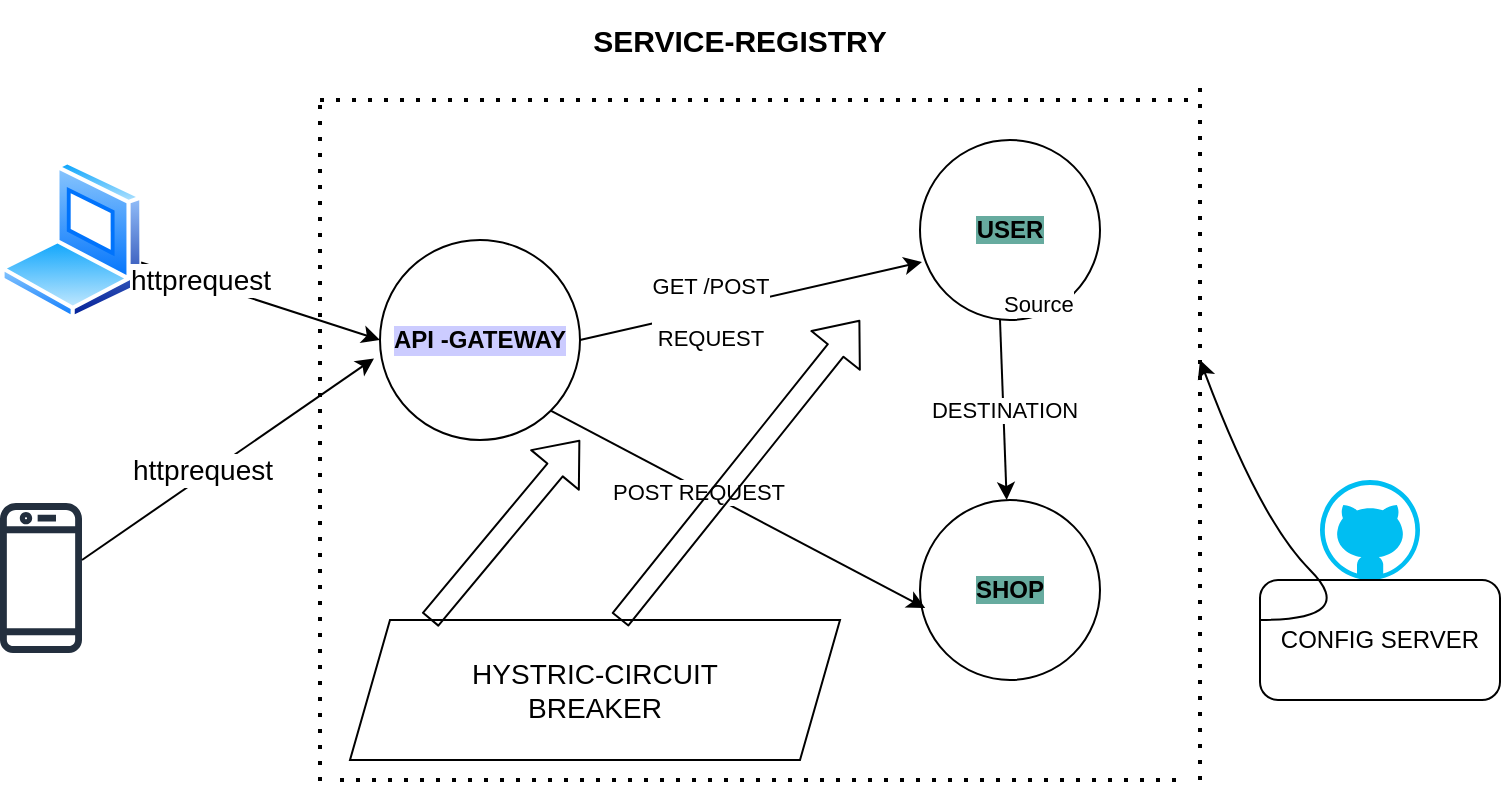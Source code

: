 <mxfile version="15.2.7" type="device"><diagram id="9aidui9EBrK1GS2o1YG6" name="Page-1"><mxGraphModel dx="865" dy="506" grid="1" gridSize="10" guides="1" tooltips="1" connect="1" arrows="1" fold="1" page="1" pageScale="1" pageWidth="850" pageHeight="1100" math="0" shadow="0"><root><mxCell id="0"/><mxCell id="1" parent="0"/><mxCell id="B5fSGntpK0AhVllVlxoI-1" value="&lt;b style=&quot;background-color: rgb(103 , 171 , 159)&quot;&gt;USER&lt;/b&gt;" style="ellipse;whiteSpace=wrap;html=1;aspect=fixed;" vertex="1" parent="1"><mxGeometry x="500" y="150" width="90" height="90" as="geometry"/></mxCell><mxCell id="B5fSGntpK0AhVllVlxoI-2" value="&lt;b style=&quot;background-color: rgb(103 , 171 , 159)&quot;&gt;SHOP&lt;/b&gt;" style="ellipse;whiteSpace=wrap;html=1;aspect=fixed;" vertex="1" parent="1"><mxGeometry x="500" y="330" width="90" height="90" as="geometry"/></mxCell><mxCell id="B5fSGntpK0AhVllVlxoI-3" value="&lt;b&gt;API -GATEWAY&lt;/b&gt;" style="ellipse;whiteSpace=wrap;html=1;aspect=fixed;labelBackgroundColor=#CCCCFF;" vertex="1" parent="1"><mxGeometry x="230" y="200" width="100" height="100" as="geometry"/></mxCell><mxCell id="B5fSGntpK0AhVllVlxoI-4" value="" style="endArrow=classic;html=1;" edge="1" parent="1"><mxGeometry width="50" height="50" relative="1" as="geometry"><mxPoint x="330" y="250" as="sourcePoint"/><mxPoint x="501" y="211" as="targetPoint"/></mxGeometry></mxCell><mxCell id="B5fSGntpK0AhVllVlxoI-25" value="GET /POST &lt;br&gt;&lt;br&gt;REQUEST" style="edgeLabel;html=1;align=center;verticalAlign=middle;resizable=0;points=[];" vertex="1" connectable="0" parent="B5fSGntpK0AhVllVlxoI-4"><mxGeometry x="-0.243" y="-1" relative="1" as="geometry"><mxPoint as="offset"/></mxGeometry></mxCell><mxCell id="B5fSGntpK0AhVllVlxoI-5" value="" style="endArrow=classic;html=1;entryX=0.029;entryY=0.6;entryDx=0;entryDy=0;entryPerimeter=0;exitX=1;exitY=1;exitDx=0;exitDy=0;" edge="1" parent="1" source="B5fSGntpK0AhVllVlxoI-3" target="B5fSGntpK0AhVllVlxoI-2"><mxGeometry width="50" height="50" relative="1" as="geometry"><mxPoint x="320" y="290" as="sourcePoint"/><mxPoint x="370" y="240" as="targetPoint"/></mxGeometry></mxCell><mxCell id="B5fSGntpK0AhVllVlxoI-26" value="POST REQUEST&lt;br&gt;" style="edgeLabel;html=1;align=center;verticalAlign=middle;resizable=0;points=[];" vertex="1" connectable="0" parent="B5fSGntpK0AhVllVlxoI-5"><mxGeometry x="-0.206" y="-1" relative="1" as="geometry"><mxPoint as="offset"/></mxGeometry></mxCell><mxCell id="B5fSGntpK0AhVllVlxoI-7" value="" style="endArrow=none;dashed=1;html=1;dashPattern=1 3;strokeWidth=2;" edge="1" parent="1"><mxGeometry width="50" height="50" relative="1" as="geometry"><mxPoint x="200" y="130" as="sourcePoint"/><mxPoint x="640" y="130" as="targetPoint"/></mxGeometry></mxCell><mxCell id="B5fSGntpK0AhVllVlxoI-8" value="" style="endArrow=none;dashed=1;html=1;dashPattern=1 3;strokeWidth=2;" edge="1" parent="1"><mxGeometry width="50" height="50" relative="1" as="geometry"><mxPoint x="200" y="470.552" as="sourcePoint"/><mxPoint x="200" y="130" as="targetPoint"/></mxGeometry></mxCell><mxCell id="B5fSGntpK0AhVllVlxoI-9" value="" style="endArrow=none;dashed=1;html=1;dashPattern=1 3;strokeWidth=2;" edge="1" parent="1"><mxGeometry width="50" height="50" relative="1" as="geometry"><mxPoint x="210" y="470" as="sourcePoint"/><mxPoint x="630" y="470" as="targetPoint"/></mxGeometry></mxCell><mxCell id="B5fSGntpK0AhVllVlxoI-10" value="" style="endArrow=none;dashed=1;html=1;dashPattern=1 3;strokeWidth=2;" edge="1" parent="1"><mxGeometry width="50" height="50" relative="1" as="geometry"><mxPoint x="640" y="470" as="sourcePoint"/><mxPoint x="640" y="120" as="targetPoint"/></mxGeometry></mxCell><mxCell id="B5fSGntpK0AhVllVlxoI-11" value="&lt;font style=&quot;font-size: 15px&quot;&gt;SERVICE-REGISTRY&lt;/font&gt;" style="text;html=1;strokeColor=none;fillColor=none;align=center;verticalAlign=middle;whiteSpace=wrap;rounded=0;fontStyle=1" vertex="1" parent="1"><mxGeometry x="290" y="80" width="240" height="40" as="geometry"/></mxCell><mxCell id="B5fSGntpK0AhVllVlxoI-12" value="" style="endArrow=classic;html=1;" edge="1" parent="1" target="B5fSGntpK0AhVllVlxoI-2"><mxGeometry relative="1" as="geometry"><mxPoint x="540" y="240" as="sourcePoint"/><mxPoint x="700" y="240" as="targetPoint"/></mxGeometry></mxCell><mxCell id="B5fSGntpK0AhVllVlxoI-13" value="DESTINATION" style="edgeLabel;resizable=0;html=1;align=center;verticalAlign=middle;" connectable="0" vertex="1" parent="B5fSGntpK0AhVllVlxoI-12"><mxGeometry relative="1" as="geometry"/></mxCell><mxCell id="B5fSGntpK0AhVllVlxoI-14" value="Source" style="edgeLabel;resizable=0;html=1;align=left;verticalAlign=bottom;" connectable="0" vertex="1" parent="B5fSGntpK0AhVllVlxoI-12"><mxGeometry x="-1" relative="1" as="geometry"/></mxCell><mxCell id="B5fSGntpK0AhVllVlxoI-16" value="" style="verticalLabelPosition=bottom;html=1;verticalAlign=top;align=center;strokeColor=none;fillColor=#00BEF2;shape=mxgraph.azure.github_code;pointerEvents=1;" vertex="1" parent="1"><mxGeometry x="700" y="320" width="50" height="50" as="geometry"/></mxCell><mxCell id="B5fSGntpK0AhVllVlxoI-17" value="CONFIG SERVER" style="rounded=1;whiteSpace=wrap;html=1;" vertex="1" parent="1"><mxGeometry x="670" y="370" width="120" height="60" as="geometry"/></mxCell><mxCell id="B5fSGntpK0AhVllVlxoI-18" value="" style="curved=1;endArrow=classic;html=1;" edge="1" parent="1"><mxGeometry width="50" height="50" relative="1" as="geometry"><mxPoint x="670" y="390" as="sourcePoint"/><mxPoint x="640" y="260" as="targetPoint"/><Array as="points"><mxPoint x="720" y="390"/><mxPoint x="670" y="340"/></Array></mxGeometry></mxCell><mxCell id="B5fSGntpK0AhVllVlxoI-19" value="" style="aspect=fixed;perimeter=ellipsePerimeter;html=1;align=center;shadow=0;dashed=0;spacingTop=3;image;image=img/lib/active_directory/laptop_client.svg;" vertex="1" parent="1"><mxGeometry x="40" y="160" width="72" height="80" as="geometry"/></mxCell><mxCell id="B5fSGntpK0AhVllVlxoI-20" value="" style="sketch=0;outlineConnect=0;fontColor=#232F3E;gradientColor=none;fillColor=#232F3E;strokeColor=none;dashed=0;verticalLabelPosition=bottom;verticalAlign=top;align=center;html=1;fontSize=12;fontStyle=0;aspect=fixed;pointerEvents=1;shape=mxgraph.aws4.mobile_client;" vertex="1" parent="1"><mxGeometry x="40" y="330" width="41" height="78" as="geometry"/></mxCell><mxCell id="B5fSGntpK0AhVllVlxoI-21" value="" style="endArrow=classic;html=1;entryX=0;entryY=0.5;entryDx=0;entryDy=0;" edge="1" parent="1" source="B5fSGntpK0AhVllVlxoI-19" target="B5fSGntpK0AhVllVlxoI-3"><mxGeometry width="50" height="50" relative="1" as="geometry"><mxPoint x="120" y="210" as="sourcePoint"/><mxPoint x="430" y="240" as="targetPoint"/></mxGeometry></mxCell><mxCell id="B5fSGntpK0AhVllVlxoI-23" value="httprequest" style="edgeLabel;html=1;align=center;verticalAlign=middle;resizable=0;points=[];fontSize=14;" vertex="1" connectable="0" parent="B5fSGntpK0AhVllVlxoI-21"><mxGeometry x="-0.512" y="1" relative="1" as="geometry"><mxPoint as="offset"/></mxGeometry></mxCell><mxCell id="B5fSGntpK0AhVllVlxoI-22" value="" style="endArrow=classic;html=1;entryX=-0.03;entryY=0.592;entryDx=0;entryDy=0;entryPerimeter=0;" edge="1" parent="1" target="B5fSGntpK0AhVllVlxoI-3"><mxGeometry width="50" height="50" relative="1" as="geometry"><mxPoint x="81" y="360" as="sourcePoint"/><mxPoint x="131" y="310" as="targetPoint"/></mxGeometry></mxCell><mxCell id="B5fSGntpK0AhVllVlxoI-24" value="&lt;font style=&quot;font-size: 14px&quot;&gt;httprequest&lt;/font&gt;" style="edgeLabel;html=1;align=center;verticalAlign=middle;resizable=0;points=[];" vertex="1" connectable="0" parent="B5fSGntpK0AhVllVlxoI-22"><mxGeometry x="-0.152" y="3" relative="1" as="geometry"><mxPoint as="offset"/></mxGeometry></mxCell><mxCell id="B5fSGntpK0AhVllVlxoI-28" value="&lt;span style=&quot;&quot;&gt;HYSTRIC-CIRCUIT &lt;br&gt;BREAKER&lt;/span&gt;" style="shape=parallelogram;perimeter=parallelogramPerimeter;whiteSpace=wrap;html=1;fixedSize=1;labelBackgroundColor=none;fontSize=14;" vertex="1" parent="1"><mxGeometry x="215" y="390" width="245" height="70" as="geometry"/></mxCell><mxCell id="B5fSGntpK0AhVllVlxoI-29" value="" style="shape=flexArrow;endArrow=classic;html=1;fontSize=14;" edge="1" parent="1"><mxGeometry width="50" height="50" relative="1" as="geometry"><mxPoint x="255" y="390" as="sourcePoint"/><mxPoint x="330" y="300" as="targetPoint"/></mxGeometry></mxCell><mxCell id="B5fSGntpK0AhVllVlxoI-30" value="" style="shape=flexArrow;endArrow=classic;html=1;fontSize=14;" edge="1" parent="1"><mxGeometry width="50" height="50" relative="1" as="geometry"><mxPoint x="350" y="390" as="sourcePoint"/><mxPoint x="470" y="240" as="targetPoint"/></mxGeometry></mxCell></root></mxGraphModel></diagram></mxfile>